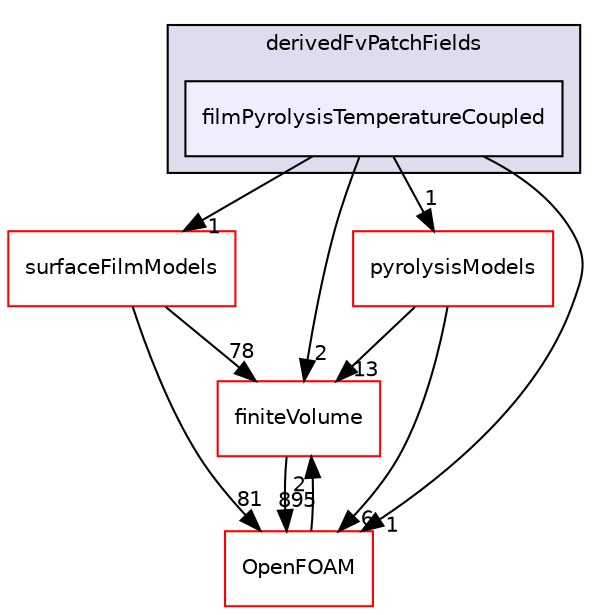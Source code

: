 digraph "src/regionModels/regionCoupling/derivedFvPatchFields/filmPyrolysisTemperatureCoupled" {
  bgcolor=transparent;
  compound=true
  node [ fontsize="10", fontname="Helvetica"];
  edge [ labelfontsize="10", labelfontname="Helvetica"];
  subgraph clusterdir_a4cfb2738e85b1c7ee78dc9a7b4097d6 {
    graph [ bgcolor="#ddddee", pencolor="black", label="derivedFvPatchFields" fontname="Helvetica", fontsize="10", URL="dir_a4cfb2738e85b1c7ee78dc9a7b4097d6.html"]
  dir_8cbc70f537307870583a4187735f33ac [shape=box, label="filmPyrolysisTemperatureCoupled", style="filled", fillcolor="#eeeeff", pencolor="black", URL="dir_8cbc70f537307870583a4187735f33ac.html"];
  }
  dir_9bd15774b555cf7259a6fa18f99fe99b [shape=box label="finiteVolume" color="red" URL="dir_9bd15774b555cf7259a6fa18f99fe99b.html"];
  dir_76cda00b2119e3ca1b811eb59fd40c16 [shape=box label="surfaceFilmModels" color="red" URL="dir_76cda00b2119e3ca1b811eb59fd40c16.html"];
  dir_11cc16c52a2c1ae001c7d6462411633c [shape=box label="pyrolysisModels" color="red" URL="dir_11cc16c52a2c1ae001c7d6462411633c.html"];
  dir_c5473ff19b20e6ec4dfe5c310b3778a8 [shape=box label="OpenFOAM" color="red" URL="dir_c5473ff19b20e6ec4dfe5c310b3778a8.html"];
  dir_9bd15774b555cf7259a6fa18f99fe99b->dir_c5473ff19b20e6ec4dfe5c310b3778a8 [headlabel="895", labeldistance=1.5 headhref="dir_000814_002151.html"];
  dir_76cda00b2119e3ca1b811eb59fd40c16->dir_9bd15774b555cf7259a6fa18f99fe99b [headlabel="78", labeldistance=1.5 headhref="dir_000537_000814.html"];
  dir_76cda00b2119e3ca1b811eb59fd40c16->dir_c5473ff19b20e6ec4dfe5c310b3778a8 [headlabel="81", labeldistance=1.5 headhref="dir_000537_002151.html"];
  dir_11cc16c52a2c1ae001c7d6462411633c->dir_9bd15774b555cf7259a6fa18f99fe99b [headlabel="13", labeldistance=1.5 headhref="dir_003394_000814.html"];
  dir_11cc16c52a2c1ae001c7d6462411633c->dir_c5473ff19b20e6ec4dfe5c310b3778a8 [headlabel="6", labeldistance=1.5 headhref="dir_003394_002151.html"];
  dir_8cbc70f537307870583a4187735f33ac->dir_9bd15774b555cf7259a6fa18f99fe99b [headlabel="2", labeldistance=1.5 headhref="dir_003404_000814.html"];
  dir_8cbc70f537307870583a4187735f33ac->dir_76cda00b2119e3ca1b811eb59fd40c16 [headlabel="1", labeldistance=1.5 headhref="dir_003404_000537.html"];
  dir_8cbc70f537307870583a4187735f33ac->dir_11cc16c52a2c1ae001c7d6462411633c [headlabel="1", labeldistance=1.5 headhref="dir_003404_003394.html"];
  dir_8cbc70f537307870583a4187735f33ac->dir_c5473ff19b20e6ec4dfe5c310b3778a8 [headlabel="1", labeldistance=1.5 headhref="dir_003404_002151.html"];
  dir_c5473ff19b20e6ec4dfe5c310b3778a8->dir_9bd15774b555cf7259a6fa18f99fe99b [headlabel="2", labeldistance=1.5 headhref="dir_002151_000814.html"];
}
